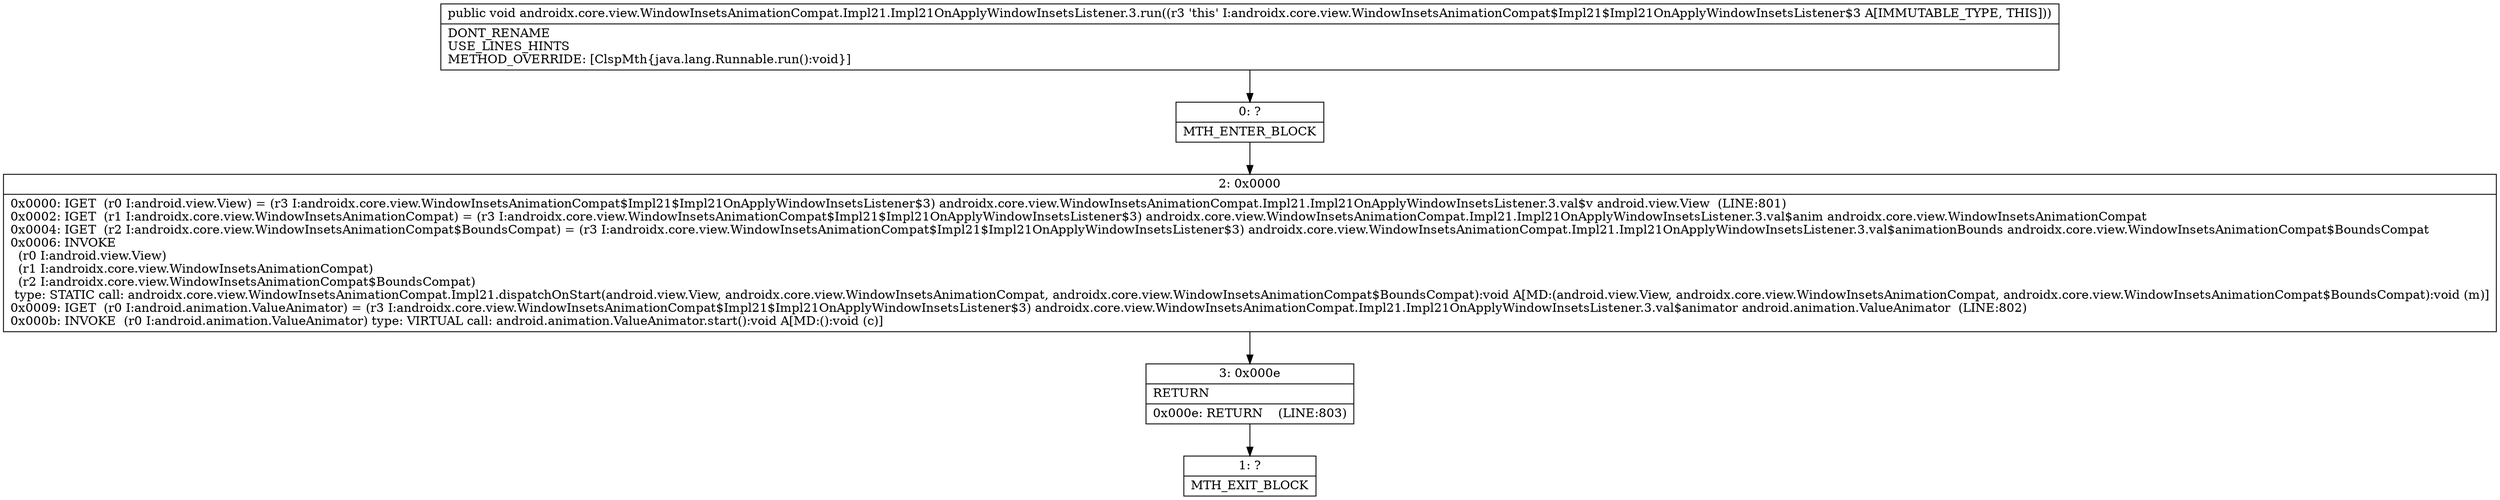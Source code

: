 digraph "CFG forandroidx.core.view.WindowInsetsAnimationCompat.Impl21.Impl21OnApplyWindowInsetsListener.3.run()V" {
Node_0 [shape=record,label="{0\:\ ?|MTH_ENTER_BLOCK\l}"];
Node_2 [shape=record,label="{2\:\ 0x0000|0x0000: IGET  (r0 I:android.view.View) = (r3 I:androidx.core.view.WindowInsetsAnimationCompat$Impl21$Impl21OnApplyWindowInsetsListener$3) androidx.core.view.WindowInsetsAnimationCompat.Impl21.Impl21OnApplyWindowInsetsListener.3.val$v android.view.View  (LINE:801)\l0x0002: IGET  (r1 I:androidx.core.view.WindowInsetsAnimationCompat) = (r3 I:androidx.core.view.WindowInsetsAnimationCompat$Impl21$Impl21OnApplyWindowInsetsListener$3) androidx.core.view.WindowInsetsAnimationCompat.Impl21.Impl21OnApplyWindowInsetsListener.3.val$anim androidx.core.view.WindowInsetsAnimationCompat \l0x0004: IGET  (r2 I:androidx.core.view.WindowInsetsAnimationCompat$BoundsCompat) = (r3 I:androidx.core.view.WindowInsetsAnimationCompat$Impl21$Impl21OnApplyWindowInsetsListener$3) androidx.core.view.WindowInsetsAnimationCompat.Impl21.Impl21OnApplyWindowInsetsListener.3.val$animationBounds androidx.core.view.WindowInsetsAnimationCompat$BoundsCompat \l0x0006: INVOKE  \l  (r0 I:android.view.View)\l  (r1 I:androidx.core.view.WindowInsetsAnimationCompat)\l  (r2 I:androidx.core.view.WindowInsetsAnimationCompat$BoundsCompat)\l type: STATIC call: androidx.core.view.WindowInsetsAnimationCompat.Impl21.dispatchOnStart(android.view.View, androidx.core.view.WindowInsetsAnimationCompat, androidx.core.view.WindowInsetsAnimationCompat$BoundsCompat):void A[MD:(android.view.View, androidx.core.view.WindowInsetsAnimationCompat, androidx.core.view.WindowInsetsAnimationCompat$BoundsCompat):void (m)]\l0x0009: IGET  (r0 I:android.animation.ValueAnimator) = (r3 I:androidx.core.view.WindowInsetsAnimationCompat$Impl21$Impl21OnApplyWindowInsetsListener$3) androidx.core.view.WindowInsetsAnimationCompat.Impl21.Impl21OnApplyWindowInsetsListener.3.val$animator android.animation.ValueAnimator  (LINE:802)\l0x000b: INVOKE  (r0 I:android.animation.ValueAnimator) type: VIRTUAL call: android.animation.ValueAnimator.start():void A[MD:():void (c)]\l}"];
Node_3 [shape=record,label="{3\:\ 0x000e|RETURN\l|0x000e: RETURN    (LINE:803)\l}"];
Node_1 [shape=record,label="{1\:\ ?|MTH_EXIT_BLOCK\l}"];
MethodNode[shape=record,label="{public void androidx.core.view.WindowInsetsAnimationCompat.Impl21.Impl21OnApplyWindowInsetsListener.3.run((r3 'this' I:androidx.core.view.WindowInsetsAnimationCompat$Impl21$Impl21OnApplyWindowInsetsListener$3 A[IMMUTABLE_TYPE, THIS]))  | DONT_RENAME\lUSE_LINES_HINTS\lMETHOD_OVERRIDE: [ClspMth\{java.lang.Runnable.run():void\}]\l}"];
MethodNode -> Node_0;Node_0 -> Node_2;
Node_2 -> Node_3;
Node_3 -> Node_1;
}


